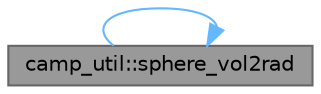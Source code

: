 digraph "camp_util::sphere_vol2rad"
{
 // LATEX_PDF_SIZE
  bgcolor="transparent";
  edge [fontname=Helvetica,fontsize=10,labelfontname=Helvetica,labelfontsize=10];
  node [fontname=Helvetica,fontsize=10,shape=box,height=0.2,width=0.4];
  rankdir="LR";
  Node1 [label="camp_util::sphere_vol2rad",height=0.2,width=0.4,color="gray40", fillcolor="grey60", style="filled", fontcolor="black",tooltip="Convert mass-equivalent volume  (m^3) to geometric radius  (m) for spherical particles."];
  Node1 -> Node1 [color="steelblue1",style="solid"];
}

